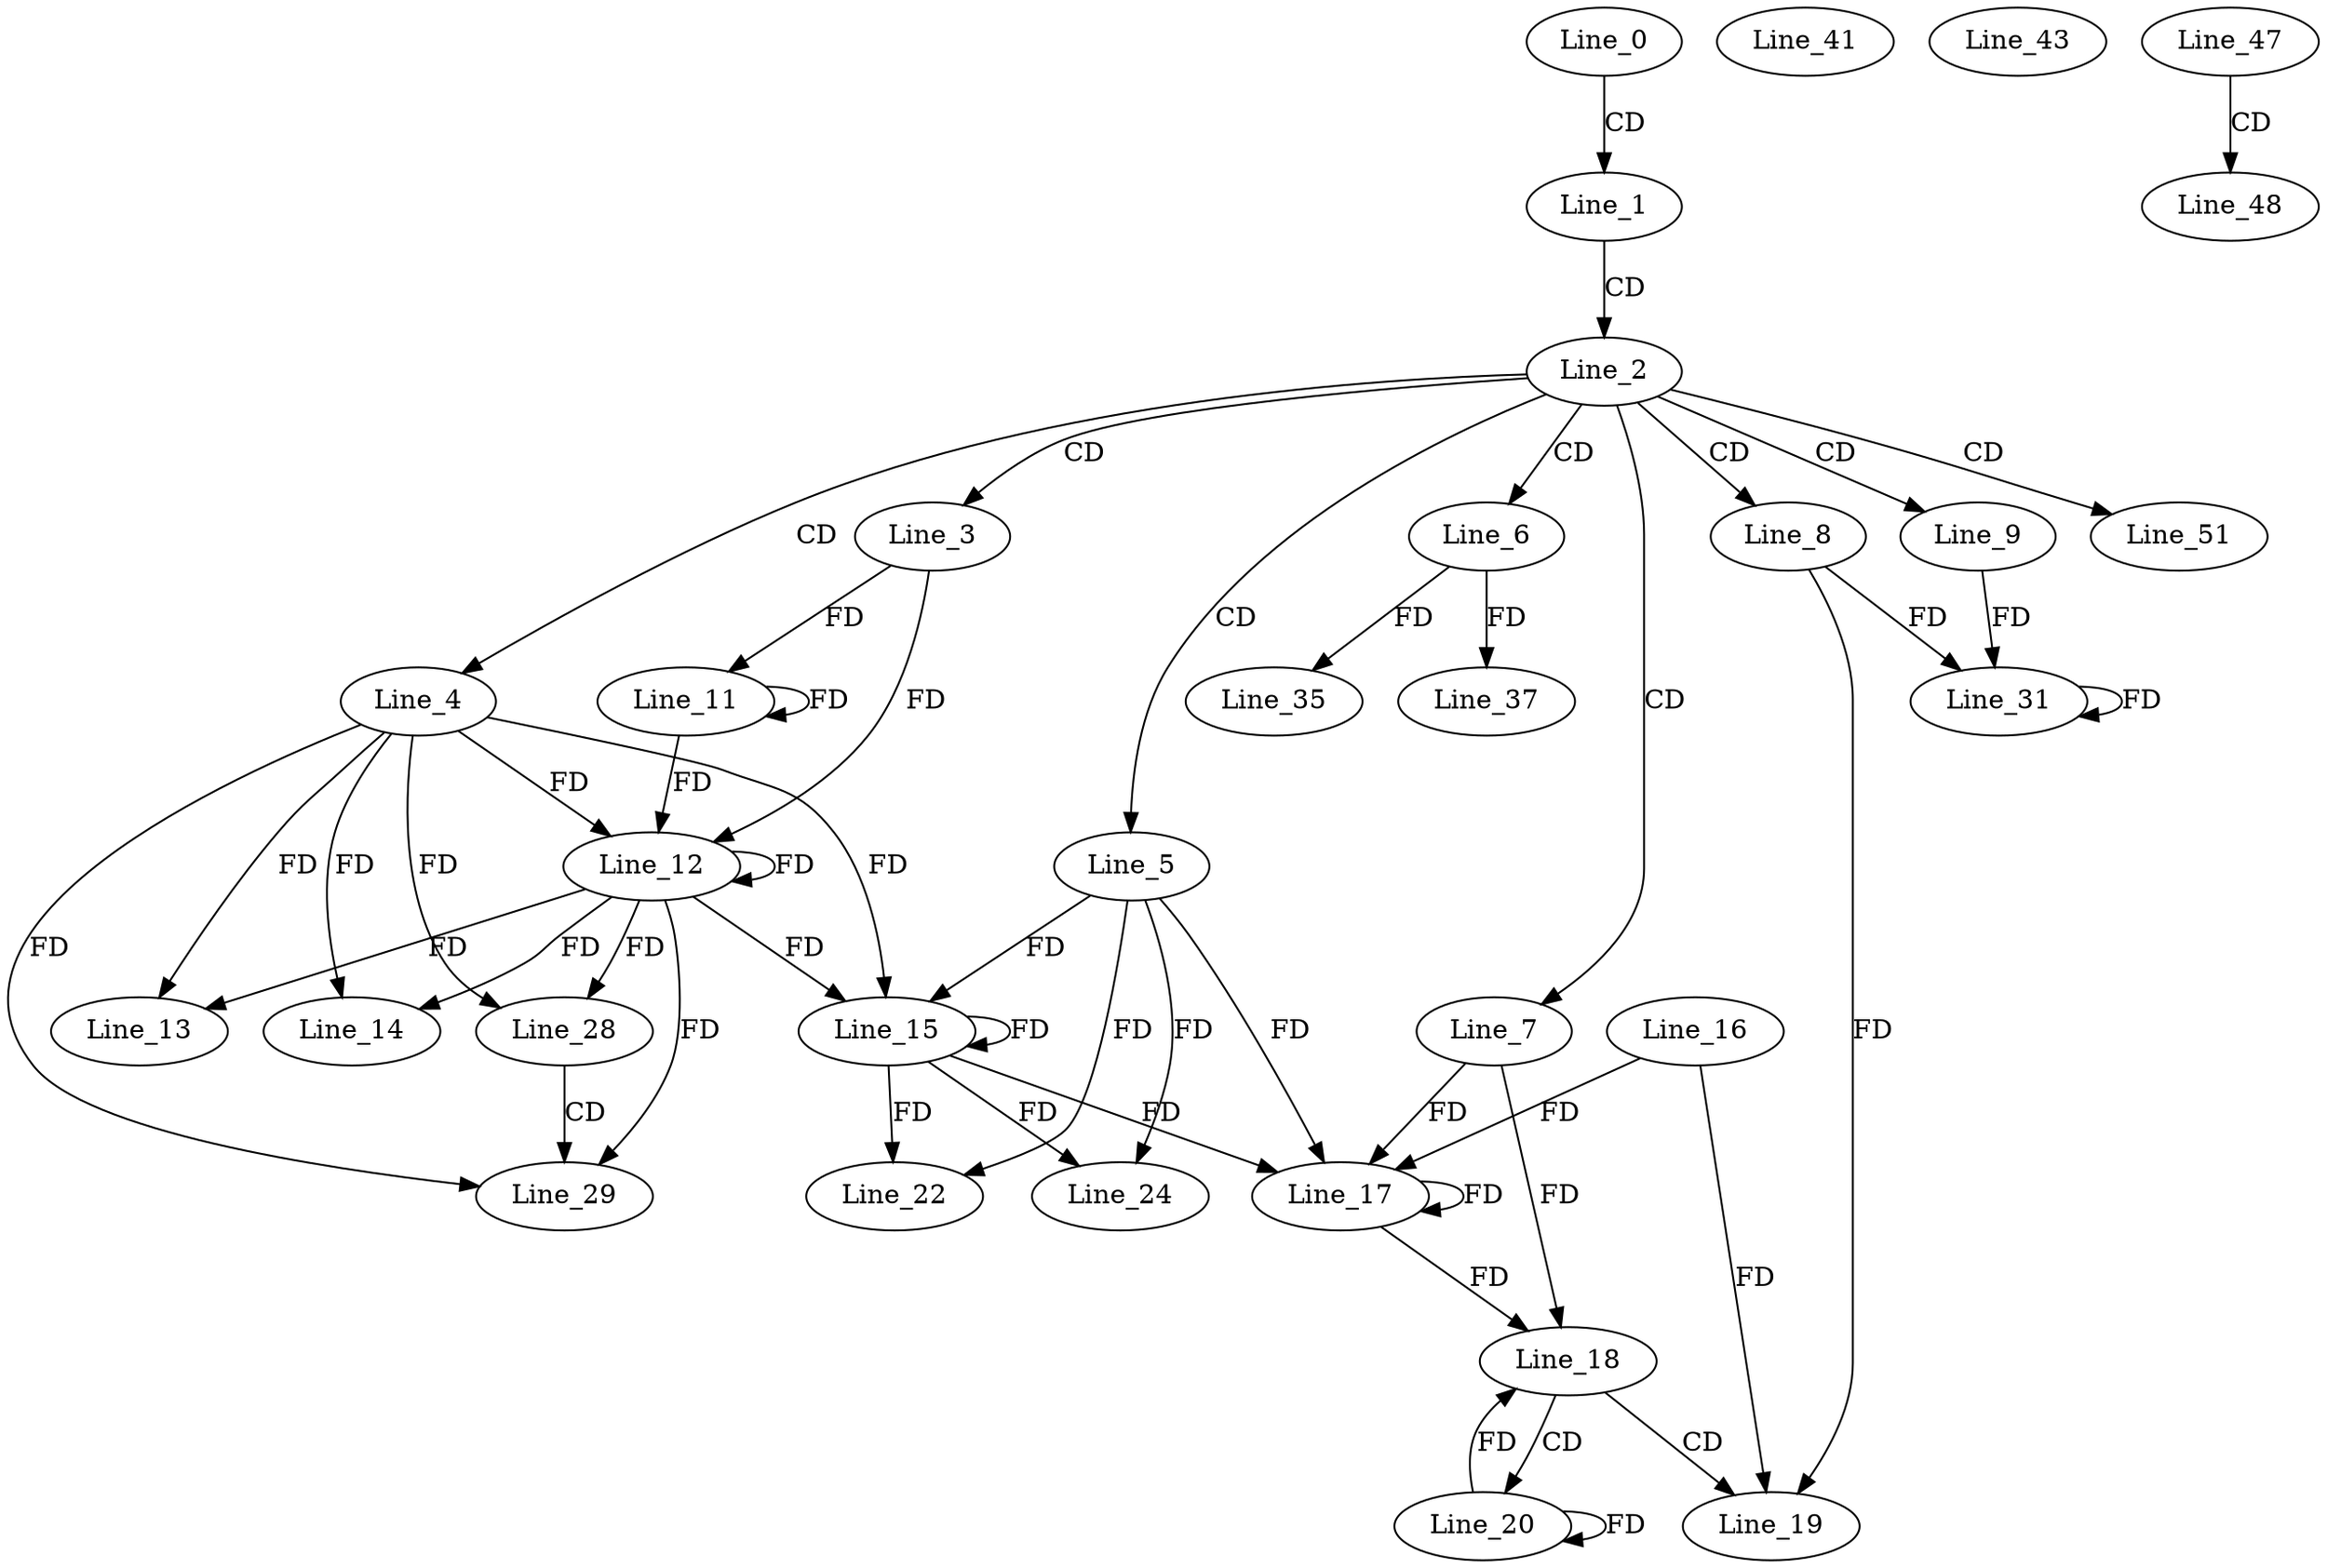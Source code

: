 digraph G {
  Line_0;
  Line_1;
  Line_2;
  Line_3;
  Line_4;
  Line_5;
  Line_6;
  Line_7;
  Line_8;
  Line_9;
  Line_11;
  Line_12;
  Line_12;
  Line_13;
  Line_14;
  Line_15;
  Line_15;
  Line_17;
  Line_17;
  Line_16;
  Line_18;
  Line_19;
  Line_20;
  Line_20;
  Line_22;
  Line_24;
  Line_28;
  Line_29;
  Line_31;
  Line_31;
  Line_35;
  Line_37;
  Line_41;
  Line_43;
  Line_47;
  Line_48;
  Line_51;
  Line_0 -> Line_1 [ label="CD" ];
  Line_1 -> Line_2 [ label="CD" ];
  Line_2 -> Line_3 [ label="CD" ];
  Line_2 -> Line_4 [ label="CD" ];
  Line_2 -> Line_5 [ label="CD" ];
  Line_2 -> Line_6 [ label="CD" ];
  Line_2 -> Line_7 [ label="CD" ];
  Line_2 -> Line_8 [ label="CD" ];
  Line_2 -> Line_9 [ label="CD" ];
  Line_3 -> Line_11 [ label="FD" ];
  Line_11 -> Line_11 [ label="FD" ];
  Line_4 -> Line_12 [ label="FD" ];
  Line_12 -> Line_12 [ label="FD" ];
  Line_3 -> Line_12 [ label="FD" ];
  Line_11 -> Line_12 [ label="FD" ];
  Line_4 -> Line_13 [ label="FD" ];
  Line_12 -> Line_13 [ label="FD" ];
  Line_4 -> Line_14 [ label="FD" ];
  Line_12 -> Line_14 [ label="FD" ];
  Line_5 -> Line_15 [ label="FD" ];
  Line_15 -> Line_15 [ label="FD" ];
  Line_4 -> Line_15 [ label="FD" ];
  Line_12 -> Line_15 [ label="FD" ];
  Line_7 -> Line_17 [ label="FD" ];
  Line_17 -> Line_17 [ label="FD" ];
  Line_5 -> Line_17 [ label="FD" ];
  Line_15 -> Line_17 [ label="FD" ];
  Line_16 -> Line_17 [ label="FD" ];
  Line_7 -> Line_18 [ label="FD" ];
  Line_17 -> Line_18 [ label="FD" ];
  Line_18 -> Line_19 [ label="CD" ];
  Line_8 -> Line_19 [ label="FD" ];
  Line_16 -> Line_19 [ label="FD" ];
  Line_18 -> Line_20 [ label="CD" ];
  Line_20 -> Line_20 [ label="FD" ];
  Line_5 -> Line_22 [ label="FD" ];
  Line_15 -> Line_22 [ label="FD" ];
  Line_5 -> Line_24 [ label="FD" ];
  Line_15 -> Line_24 [ label="FD" ];
  Line_4 -> Line_28 [ label="FD" ];
  Line_12 -> Line_28 [ label="FD" ];
  Line_28 -> Line_29 [ label="CD" ];
  Line_4 -> Line_29 [ label="FD" ];
  Line_12 -> Line_29 [ label="FD" ];
  Line_9 -> Line_31 [ label="FD" ];
  Line_31 -> Line_31 [ label="FD" ];
  Line_8 -> Line_31 [ label="FD" ];
  Line_6 -> Line_35 [ label="FD" ];
  Line_6 -> Line_37 [ label="FD" ];
  Line_47 -> Line_48 [ label="CD" ];
  Line_2 -> Line_51 [ label="CD" ];
  Line_20 -> Line_18 [ label="FD" ];
}
